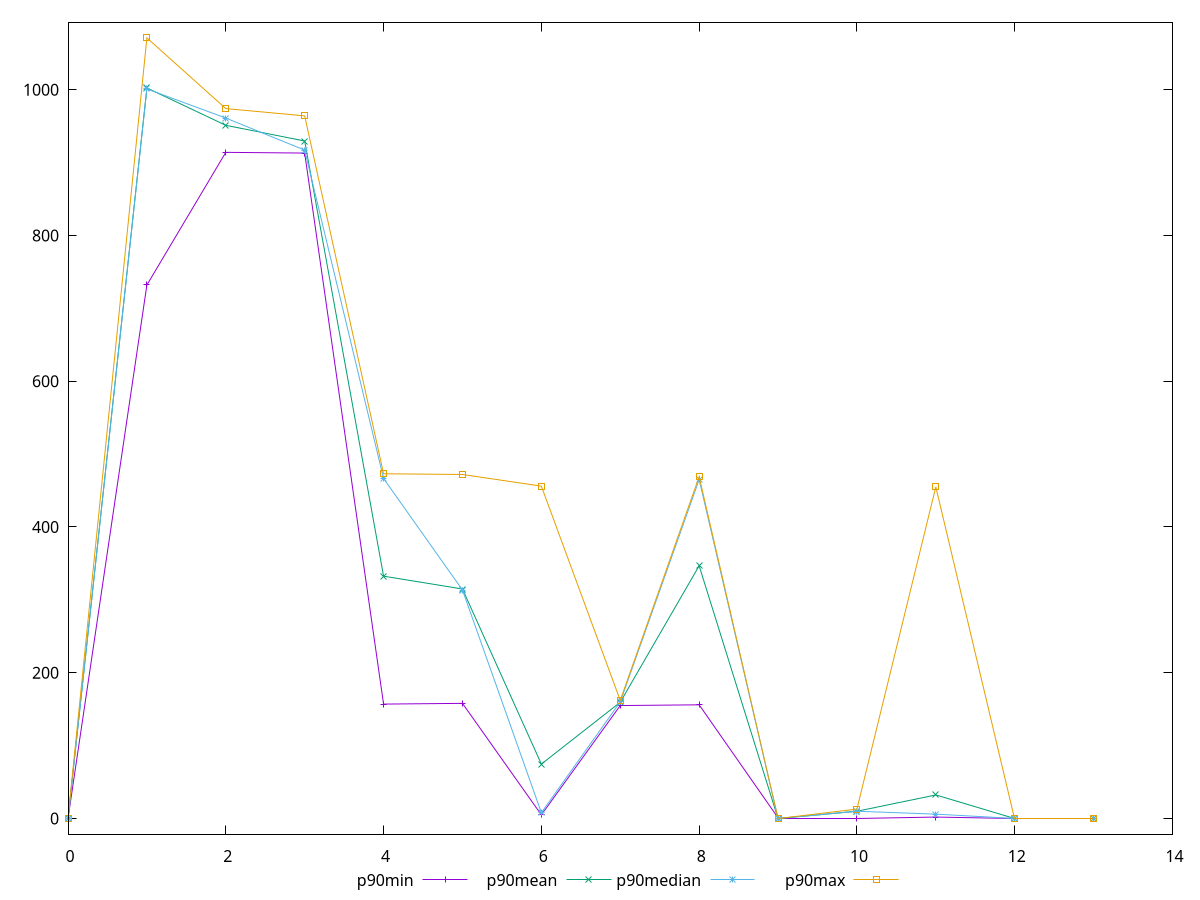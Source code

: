 reset
set terminal svg size 640, 520 enhanced background rgb 'white'
set output "reprap/render-blocking-resources/progression/value.svg"

$p90Min <<EOF
0 0
1 732
2 914
3 913
4 157
5 158
6 5
7 155
8 156
9 0
10 0
11 2
12 0
13 0
EOF

$p90Mean <<EOF
0 0
1 1002.2888888888889
2 951.0555555555555
3 929.5111111111111
4 332.5111111111111
5 314.8666666666667
6 74.71111111111111
7 159.55555555555554
8 346.72222222222223
9 0
10 10.011111111111111
11 32.333333333333336
12 0
13 0
EOF

$p90Median <<EOF
0 0
1 1001
2 961
3 917
4 466.5
5 313.5
6 8
7 160
8 465
9 0
10 10
11 6
12 0
13 0
EOF

$p90Max <<EOF
0 0
1 1071
2 974
3 964
4 473
5 472
6 456
7 162
8 469
9 0
10 13
11 455
12 0
13 0
EOF

set key outside below
set yrange [-21.42:1092.42]

plot \
  $p90Min title "p90min" with linespoints, \
  $p90Mean title "p90mean" with linespoints, \
  $p90Median title "p90median" with linespoints, \
  $p90Max title "p90max" with linespoints, \


reset